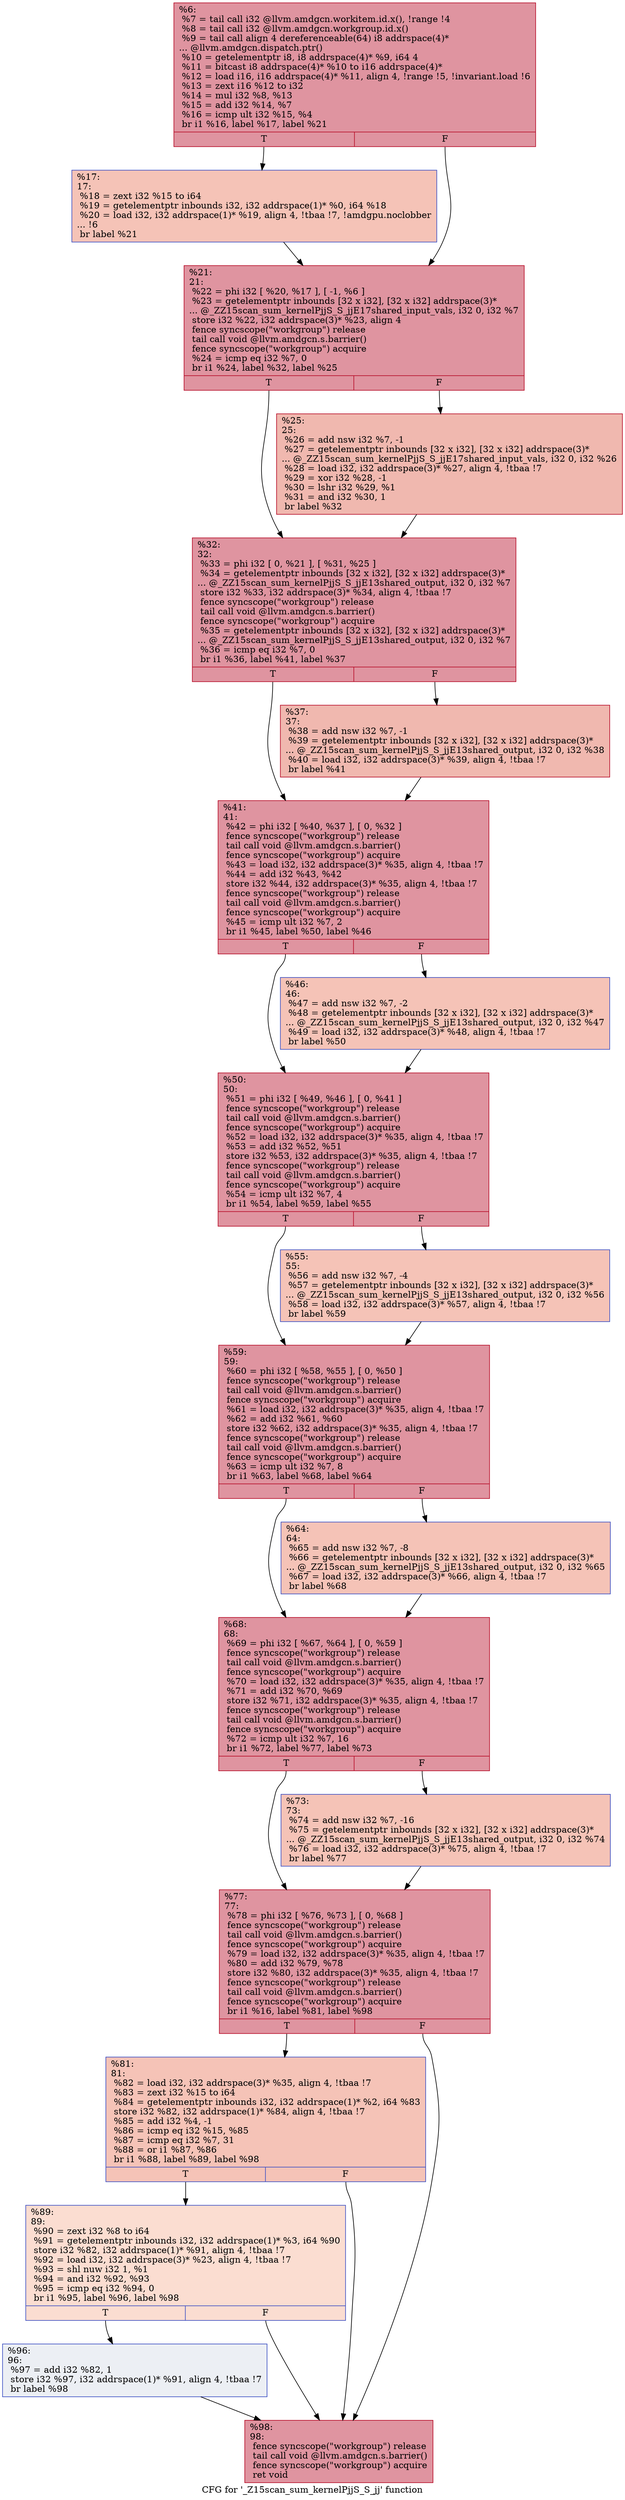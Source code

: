 digraph "CFG for '_Z15scan_sum_kernelPjjS_S_jj' function" {
	label="CFG for '_Z15scan_sum_kernelPjjS_S_jj' function";

	Node0x4630800 [shape=record,color="#b70d28ff", style=filled, fillcolor="#b70d2870",label="{%6:\l  %7 = tail call i32 @llvm.amdgcn.workitem.id.x(), !range !4\l  %8 = tail call i32 @llvm.amdgcn.workgroup.id.x()\l  %9 = tail call align 4 dereferenceable(64) i8 addrspace(4)*\l... @llvm.amdgcn.dispatch.ptr()\l  %10 = getelementptr i8, i8 addrspace(4)* %9, i64 4\l  %11 = bitcast i8 addrspace(4)* %10 to i16 addrspace(4)*\l  %12 = load i16, i16 addrspace(4)* %11, align 4, !range !5, !invariant.load !6\l  %13 = zext i16 %12 to i32\l  %14 = mul i32 %8, %13\l  %15 = add i32 %14, %7\l  %16 = icmp ult i32 %15, %4\l  br i1 %16, label %17, label %21\l|{<s0>T|<s1>F}}"];
	Node0x4630800:s0 -> Node0x4631740;
	Node0x4630800:s1 -> Node0x46327c0;
	Node0x4631740 [shape=record,color="#3d50c3ff", style=filled, fillcolor="#e8765c70",label="{%17:\l17:                                               \l  %18 = zext i32 %15 to i64\l  %19 = getelementptr inbounds i32, i32 addrspace(1)* %0, i64 %18\l  %20 = load i32, i32 addrspace(1)* %19, align 4, !tbaa !7, !amdgpu.noclobber\l... !6\l  br label %21\l}"];
	Node0x4631740 -> Node0x46327c0;
	Node0x46327c0 [shape=record,color="#b70d28ff", style=filled, fillcolor="#b70d2870",label="{%21:\l21:                                               \l  %22 = phi i32 [ %20, %17 ], [ -1, %6 ]\l  %23 = getelementptr inbounds [32 x i32], [32 x i32] addrspace(3)*\l... @_ZZ15scan_sum_kernelPjjS_S_jjE17shared_input_vals, i32 0, i32 %7\l  store i32 %22, i32 addrspace(3)* %23, align 4\l  fence syncscope(\"workgroup\") release\l  tail call void @llvm.amdgcn.s.barrier()\l  fence syncscope(\"workgroup\") acquire\l  %24 = icmp eq i32 %7, 0\l  br i1 %24, label %32, label %25\l|{<s0>T|<s1>F}}"];
	Node0x46327c0:s0 -> Node0x46338c0;
	Node0x46327c0:s1 -> Node0x4633910;
	Node0x4633910 [shape=record,color="#b70d28ff", style=filled, fillcolor="#dc5d4a70",label="{%25:\l25:                                               \l  %26 = add nsw i32 %7, -1\l  %27 = getelementptr inbounds [32 x i32], [32 x i32] addrspace(3)*\l... @_ZZ15scan_sum_kernelPjjS_S_jjE17shared_input_vals, i32 0, i32 %26\l  %28 = load i32, i32 addrspace(3)* %27, align 4, !tbaa !7\l  %29 = xor i32 %28, -1\l  %30 = lshr i32 %29, %1\l  %31 = and i32 %30, 1\l  br label %32\l}"];
	Node0x4633910 -> Node0x46338c0;
	Node0x46338c0 [shape=record,color="#b70d28ff", style=filled, fillcolor="#b70d2870",label="{%32:\l32:                                               \l  %33 = phi i32 [ 0, %21 ], [ %31, %25 ]\l  %34 = getelementptr inbounds [32 x i32], [32 x i32] addrspace(3)*\l... @_ZZ15scan_sum_kernelPjjS_S_jjE13shared_output, i32 0, i32 %7\l  store i32 %33, i32 addrspace(3)* %34, align 4, !tbaa !7\l  fence syncscope(\"workgroup\") release\l  tail call void @llvm.amdgcn.s.barrier()\l  fence syncscope(\"workgroup\") acquire\l  %35 = getelementptr inbounds [32 x i32], [32 x i32] addrspace(3)*\l... @_ZZ15scan_sum_kernelPjjS_S_jjE13shared_output, i32 0, i32 %7\l  %36 = icmp eq i32 %7, 0\l  br i1 %36, label %41, label %37\l|{<s0>T|<s1>F}}"];
	Node0x46338c0:s0 -> Node0x4634890;
	Node0x46338c0:s1 -> Node0x4634a30;
	Node0x4634a30 [shape=record,color="#b70d28ff", style=filled, fillcolor="#dc5d4a70",label="{%37:\l37:                                               \l  %38 = add nsw i32 %7, -1\l  %39 = getelementptr inbounds [32 x i32], [32 x i32] addrspace(3)*\l... @_ZZ15scan_sum_kernelPjjS_S_jjE13shared_output, i32 0, i32 %38\l  %40 = load i32, i32 addrspace(3)* %39, align 4, !tbaa !7\l  br label %41\l}"];
	Node0x4634a30 -> Node0x4634890;
	Node0x4634890 [shape=record,color="#b70d28ff", style=filled, fillcolor="#b70d2870",label="{%41:\l41:                                               \l  %42 = phi i32 [ %40, %37 ], [ 0, %32 ]\l  fence syncscope(\"workgroup\") release\l  tail call void @llvm.amdgcn.s.barrier()\l  fence syncscope(\"workgroup\") acquire\l  %43 = load i32, i32 addrspace(3)* %35, align 4, !tbaa !7\l  %44 = add i32 %43, %42\l  store i32 %44, i32 addrspace(3)* %35, align 4, !tbaa !7\l  fence syncscope(\"workgroup\") release\l  tail call void @llvm.amdgcn.s.barrier()\l  fence syncscope(\"workgroup\") acquire\l  %45 = icmp ult i32 %7, 2\l  br i1 %45, label %50, label %46\l|{<s0>T|<s1>F}}"];
	Node0x4634890:s0 -> Node0x4635350;
	Node0x4634890:s1 -> Node0x46353a0;
	Node0x46353a0 [shape=record,color="#3d50c3ff", style=filled, fillcolor="#e8765c70",label="{%46:\l46:                                               \l  %47 = add nsw i32 %7, -2\l  %48 = getelementptr inbounds [32 x i32], [32 x i32] addrspace(3)*\l... @_ZZ15scan_sum_kernelPjjS_S_jjE13shared_output, i32 0, i32 %47\l  %49 = load i32, i32 addrspace(3)* %48, align 4, !tbaa !7\l  br label %50\l}"];
	Node0x46353a0 -> Node0x4635350;
	Node0x4635350 [shape=record,color="#b70d28ff", style=filled, fillcolor="#b70d2870",label="{%50:\l50:                                               \l  %51 = phi i32 [ %49, %46 ], [ 0, %41 ]\l  fence syncscope(\"workgroup\") release\l  tail call void @llvm.amdgcn.s.barrier()\l  fence syncscope(\"workgroup\") acquire\l  %52 = load i32, i32 addrspace(3)* %35, align 4, !tbaa !7\l  %53 = add i32 %52, %51\l  store i32 %53, i32 addrspace(3)* %35, align 4, !tbaa !7\l  fence syncscope(\"workgroup\") release\l  tail call void @llvm.amdgcn.s.barrier()\l  fence syncscope(\"workgroup\") acquire\l  %54 = icmp ult i32 %7, 4\l  br i1 %54, label %59, label %55\l|{<s0>T|<s1>F}}"];
	Node0x4635350:s0 -> Node0x4635ce0;
	Node0x4635350:s1 -> Node0x4635d30;
	Node0x4635d30 [shape=record,color="#3d50c3ff", style=filled, fillcolor="#e8765c70",label="{%55:\l55:                                               \l  %56 = add nsw i32 %7, -4\l  %57 = getelementptr inbounds [32 x i32], [32 x i32] addrspace(3)*\l... @_ZZ15scan_sum_kernelPjjS_S_jjE13shared_output, i32 0, i32 %56\l  %58 = load i32, i32 addrspace(3)* %57, align 4, !tbaa !7\l  br label %59\l}"];
	Node0x4635d30 -> Node0x4635ce0;
	Node0x4635ce0 [shape=record,color="#b70d28ff", style=filled, fillcolor="#b70d2870",label="{%59:\l59:                                               \l  %60 = phi i32 [ %58, %55 ], [ 0, %50 ]\l  fence syncscope(\"workgroup\") release\l  tail call void @llvm.amdgcn.s.barrier()\l  fence syncscope(\"workgroup\") acquire\l  %61 = load i32, i32 addrspace(3)* %35, align 4, !tbaa !7\l  %62 = add i32 %61, %60\l  store i32 %62, i32 addrspace(3)* %35, align 4, !tbaa !7\l  fence syncscope(\"workgroup\") release\l  tail call void @llvm.amdgcn.s.barrier()\l  fence syncscope(\"workgroup\") acquire\l  %63 = icmp ult i32 %7, 8\l  br i1 %63, label %68, label %64\l|{<s0>T|<s1>F}}"];
	Node0x4635ce0:s0 -> Node0x4636670;
	Node0x4635ce0:s1 -> Node0x46366c0;
	Node0x46366c0 [shape=record,color="#3d50c3ff", style=filled, fillcolor="#e8765c70",label="{%64:\l64:                                               \l  %65 = add nsw i32 %7, -8\l  %66 = getelementptr inbounds [32 x i32], [32 x i32] addrspace(3)*\l... @_ZZ15scan_sum_kernelPjjS_S_jjE13shared_output, i32 0, i32 %65\l  %67 = load i32, i32 addrspace(3)* %66, align 4, !tbaa !7\l  br label %68\l}"];
	Node0x46366c0 -> Node0x4636670;
	Node0x4636670 [shape=record,color="#b70d28ff", style=filled, fillcolor="#b70d2870",label="{%68:\l68:                                               \l  %69 = phi i32 [ %67, %64 ], [ 0, %59 ]\l  fence syncscope(\"workgroup\") release\l  tail call void @llvm.amdgcn.s.barrier()\l  fence syncscope(\"workgroup\") acquire\l  %70 = load i32, i32 addrspace(3)* %35, align 4, !tbaa !7\l  %71 = add i32 %70, %69\l  store i32 %71, i32 addrspace(3)* %35, align 4, !tbaa !7\l  fence syncscope(\"workgroup\") release\l  tail call void @llvm.amdgcn.s.barrier()\l  fence syncscope(\"workgroup\") acquire\l  %72 = icmp ult i32 %7, 16\l  br i1 %72, label %77, label %73\l|{<s0>T|<s1>F}}"];
	Node0x4636670:s0 -> Node0x46371d0;
	Node0x4636670:s1 -> Node0x4637220;
	Node0x4637220 [shape=record,color="#3d50c3ff", style=filled, fillcolor="#e8765c70",label="{%73:\l73:                                               \l  %74 = add nsw i32 %7, -16\l  %75 = getelementptr inbounds [32 x i32], [32 x i32] addrspace(3)*\l... @_ZZ15scan_sum_kernelPjjS_S_jjE13shared_output, i32 0, i32 %74\l  %76 = load i32, i32 addrspace(3)* %75, align 4, !tbaa !7\l  br label %77\l}"];
	Node0x4637220 -> Node0x46371d0;
	Node0x46371d0 [shape=record,color="#b70d28ff", style=filled, fillcolor="#b70d2870",label="{%77:\l77:                                               \l  %78 = phi i32 [ %76, %73 ], [ 0, %68 ]\l  fence syncscope(\"workgroup\") release\l  tail call void @llvm.amdgcn.s.barrier()\l  fence syncscope(\"workgroup\") acquire\l  %79 = load i32, i32 addrspace(3)* %35, align 4, !tbaa !7\l  %80 = add i32 %79, %78\l  store i32 %80, i32 addrspace(3)* %35, align 4, !tbaa !7\l  fence syncscope(\"workgroup\") release\l  tail call void @llvm.amdgcn.s.barrier()\l  fence syncscope(\"workgroup\") acquire\l  br i1 %16, label %81, label %98\l|{<s0>T|<s1>F}}"];
	Node0x46371d0:s0 -> Node0x4637b10;
	Node0x46371d0:s1 -> Node0x4637b60;
	Node0x4637b10 [shape=record,color="#3d50c3ff", style=filled, fillcolor="#e8765c70",label="{%81:\l81:                                               \l  %82 = load i32, i32 addrspace(3)* %35, align 4, !tbaa !7\l  %83 = zext i32 %15 to i64\l  %84 = getelementptr inbounds i32, i32 addrspace(1)* %2, i64 %83\l  store i32 %82, i32 addrspace(1)* %84, align 4, !tbaa !7\l  %85 = add i32 %4, -1\l  %86 = icmp eq i32 %15, %85\l  %87 = icmp eq i32 %7, 31\l  %88 = or i1 %87, %86\l  br i1 %88, label %89, label %98\l|{<s0>T|<s1>F}}"];
	Node0x4637b10:s0 -> Node0x46380b0;
	Node0x4637b10:s1 -> Node0x4637b60;
	Node0x46380b0 [shape=record,color="#3d50c3ff", style=filled, fillcolor="#f7b39670",label="{%89:\l89:                                               \l  %90 = zext i32 %8 to i64\l  %91 = getelementptr inbounds i32, i32 addrspace(1)* %3, i64 %90\l  store i32 %82, i32 addrspace(1)* %91, align 4, !tbaa !7\l  %92 = load i32, i32 addrspace(3)* %23, align 4, !tbaa !7\l  %93 = shl nuw i32 1, %1\l  %94 = and i32 %92, %93\l  %95 = icmp eq i32 %94, 0\l  br i1 %95, label %96, label %98\l|{<s0>T|<s1>F}}"];
	Node0x46380b0:s0 -> Node0x46385a0;
	Node0x46380b0:s1 -> Node0x4637b60;
	Node0x46385a0 [shape=record,color="#3d50c3ff", style=filled, fillcolor="#d4dbe670",label="{%96:\l96:                                               \l  %97 = add i32 %82, 1\l  store i32 %97, i32 addrspace(1)* %91, align 4, !tbaa !7\l  br label %98\l}"];
	Node0x46385a0 -> Node0x4637b60;
	Node0x4637b60 [shape=record,color="#b70d28ff", style=filled, fillcolor="#b70d2870",label="{%98:\l98:                                               \l  fence syncscope(\"workgroup\") release\l  tail call void @llvm.amdgcn.s.barrier()\l  fence syncscope(\"workgroup\") acquire\l  ret void\l}"];
}
